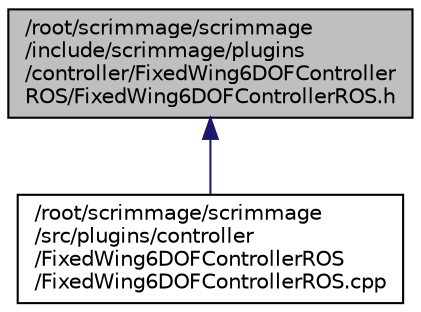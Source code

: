 digraph "/root/scrimmage/scrimmage/include/scrimmage/plugins/controller/FixedWing6DOFControllerROS/FixedWing6DOFControllerROS.h"
{
 // LATEX_PDF_SIZE
  edge [fontname="Helvetica",fontsize="10",labelfontname="Helvetica",labelfontsize="10"];
  node [fontname="Helvetica",fontsize="10",shape=record];
  Node1 [label="/root/scrimmage/scrimmage\l/include/scrimmage/plugins\l/controller/FixedWing6DOFController\lROS/FixedWing6DOFControllerROS.h",height=0.2,width=0.4,color="black", fillcolor="grey75", style="filled", fontcolor="black",tooltip="Brief file description."];
  Node1 -> Node2 [dir="back",color="midnightblue",fontsize="10",style="solid",fontname="Helvetica"];
  Node2 [label="/root/scrimmage/scrimmage\l/src/plugins/controller\l/FixedWing6DOFControllerROS\l/FixedWing6DOFControllerROS.cpp",height=0.2,width=0.4,color="black", fillcolor="white", style="filled",URL="$FixedWing6DOFControllerROS_8cpp.html",tooltip="Brief file description."];
}
